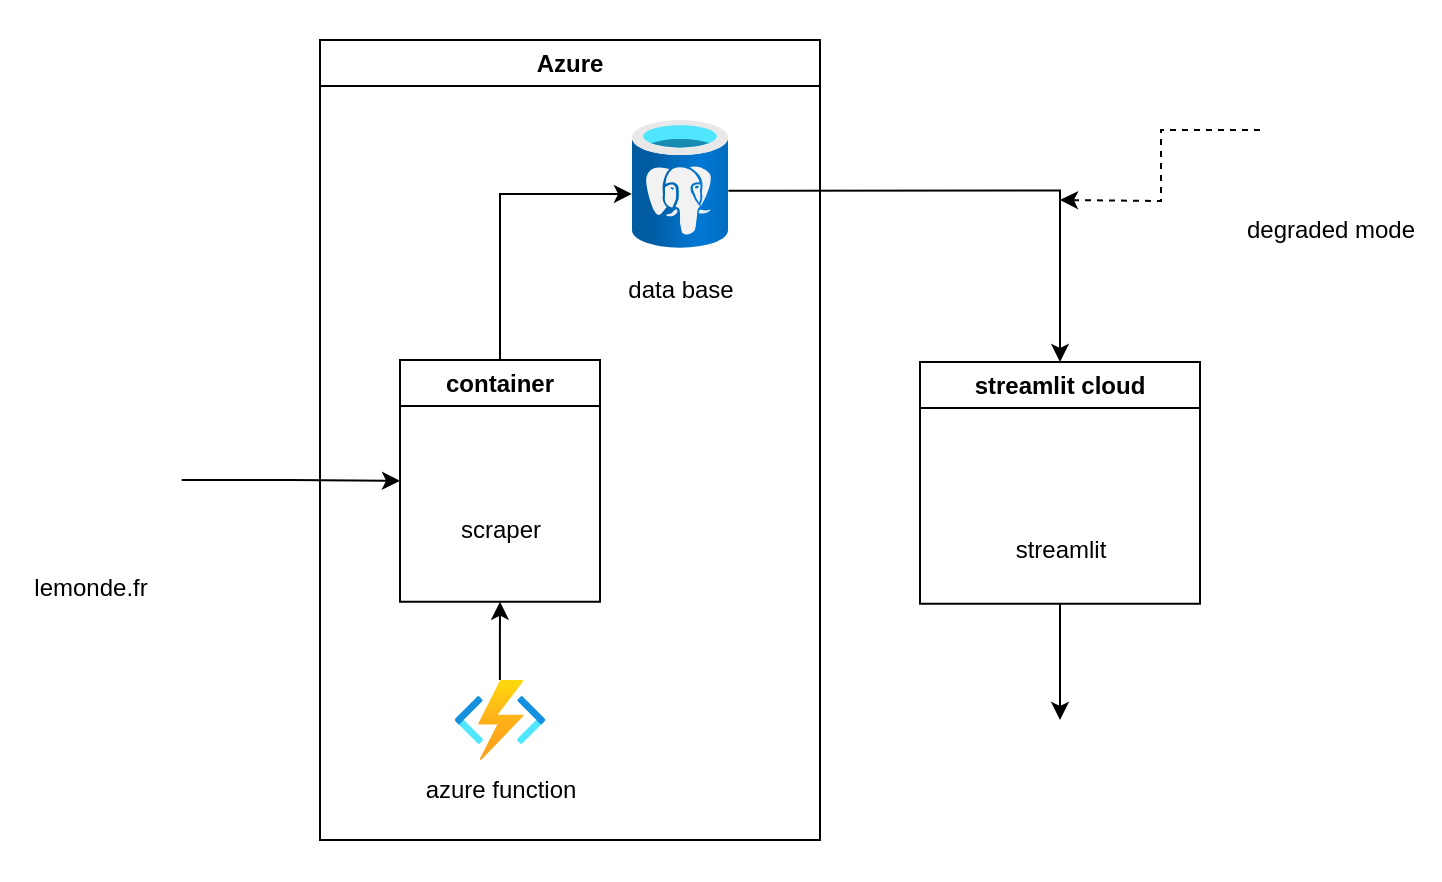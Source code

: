 <mxfile version="21.1.1" type="device">
  <diagram name="Page-1" id="c_ZCJNDN84q99_T3_w0r">
    <mxGraphModel dx="1434" dy="759" grid="1" gridSize="10" guides="1" tooltips="1" connect="1" arrows="1" fold="1" page="1" pageScale="1" pageWidth="850" pageHeight="1100" math="0" shadow="0">
      <root>
        <mxCell id="0" />
        <mxCell id="1" parent="0" />
        <mxCell id="ZjNlUAodU7pVC0Oni_or-3" value="Azure" style="swimlane;whiteSpace=wrap;html=1;startSize=23;" parent="1" vertex="1">
          <mxGeometry x="360" y="120" width="250" height="400" as="geometry" />
        </mxCell>
        <mxCell id="ZjNlUAodU7pVC0Oni_or-2" value="" style="aspect=fixed;html=1;points=[];align=center;image;fontSize=12;image=img/lib/azure2/databases/Azure_Database_PostgreSQL_Server.svg;" parent="ZjNlUAodU7pVC0Oni_or-3" vertex="1">
          <mxGeometry x="156" y="40" width="48" height="64" as="geometry" />
        </mxCell>
        <mxCell id="BFJ1nqE_ifQcU44rOeub-17" value="" style="aspect=fixed;html=1;points=[];align=center;image;fontSize=12;image=img/lib/azure2/compute/Function_Apps.svg;" parent="ZjNlUAodU7pVC0Oni_or-3" vertex="1">
          <mxGeometry x="67.33" y="320" width="45.33" height="40" as="geometry" />
        </mxCell>
        <mxCell id="BFJ1nqE_ifQcU44rOeub-19" value="azure function" style="text;html=1;align=center;verticalAlign=middle;resizable=0;points=[];autosize=1;strokeColor=none;fillColor=none;" parent="ZjNlUAodU7pVC0Oni_or-3" vertex="1">
          <mxGeometry x="40.0" y="360" width="100" height="30" as="geometry" />
        </mxCell>
        <mxCell id="BFJ1nqE_ifQcU44rOeub-1" value="container" style="swimlane;whiteSpace=wrap;html=1;" parent="ZjNlUAodU7pVC0Oni_or-3" vertex="1">
          <mxGeometry x="40.0" y="160" width="100" height="120.87" as="geometry" />
        </mxCell>
        <mxCell id="BFJ1nqE_ifQcU44rOeub-7" value="" style="shape=image;imageAspect=0;aspect=fixed;verticalLabelPosition=bottom;verticalAlign=top;image=https://upload.wikimedia.org/wikipedia/commons/thumb/c/c3/Python-logo-notext.svg/1869px-Python-logo-notext.svg.png;" parent="BFJ1nqE_ifQcU44rOeub-1" vertex="1">
          <mxGeometry x="31.73" y="30" width="36.54" height="40" as="geometry" />
        </mxCell>
        <mxCell id="BFJ1nqE_ifQcU44rOeub-9" value="scraper" style="text;html=1;align=center;verticalAlign=middle;resizable=0;points=[];autosize=1;strokeColor=none;fillColor=none;" parent="BFJ1nqE_ifQcU44rOeub-1" vertex="1">
          <mxGeometry x="20.0" y="70" width="60" height="30" as="geometry" />
        </mxCell>
        <mxCell id="BFJ1nqE_ifQcU44rOeub-12" style="edgeStyle=orthogonalEdgeStyle;rounded=0;orthogonalLoop=1;jettySize=auto;html=1;exitX=0.5;exitY=0;exitDx=0;exitDy=0;entryX=0;entryY=0.578;entryDx=0;entryDy=0;entryPerimeter=0;" parent="ZjNlUAodU7pVC0Oni_or-3" source="BFJ1nqE_ifQcU44rOeub-1" target="ZjNlUAodU7pVC0Oni_or-2" edge="1">
          <mxGeometry relative="1" as="geometry" />
        </mxCell>
        <mxCell id="BFJ1nqE_ifQcU44rOeub-18" style="edgeStyle=orthogonalEdgeStyle;rounded=0;orthogonalLoop=1;jettySize=auto;html=1;entryX=0.5;entryY=1;entryDx=0;entryDy=0;" parent="ZjNlUAodU7pVC0Oni_or-3" source="BFJ1nqE_ifQcU44rOeub-17" target="BFJ1nqE_ifQcU44rOeub-1" edge="1">
          <mxGeometry relative="1" as="geometry" />
        </mxCell>
        <mxCell id="BFJ1nqE_ifQcU44rOeub-10" value="data base" style="text;html=1;align=center;verticalAlign=middle;resizable=0;points=[];autosize=1;strokeColor=none;fillColor=none;" parent="ZjNlUAodU7pVC0Oni_or-3" vertex="1">
          <mxGeometry x="140" y="110" width="80" height="30" as="geometry" />
        </mxCell>
        <mxCell id="BFJ1nqE_ifQcU44rOeub-11" style="edgeStyle=orthogonalEdgeStyle;rounded=0;orthogonalLoop=1;jettySize=auto;html=1;exitX=1;exitY=0.5;exitDx=0;exitDy=0;entryX=0;entryY=0.5;entryDx=0;entryDy=0;" parent="1" source="BFJ1nqE_ifQcU44rOeub-4" target="BFJ1nqE_ifQcU44rOeub-1" edge="1">
          <mxGeometry relative="1" as="geometry" />
        </mxCell>
        <mxCell id="BFJ1nqE_ifQcU44rOeub-4" value="" style="shape=image;imageAspect=0;aspect=fixed;verticalLabelPosition=bottom;verticalAlign=top;image=https://e7.pngegg.com/pngimages/928/235/png-clipart-internet-world-wide-web-world-wide-web-consortium-world-wide-web-web-design-search-engine-optimization.png;" parent="1" vertex="1">
          <mxGeometry x="200" y="300" width="90.83" height="80" as="geometry" />
        </mxCell>
        <mxCell id="BFJ1nqE_ifQcU44rOeub-6" value="&lt;div&gt;lemonde.fr&lt;/div&gt;" style="text;html=1;align=center;verticalAlign=middle;resizable=0;points=[];autosize=1;strokeColor=none;fillColor=none;" parent="1" vertex="1">
          <mxGeometry x="205.41" y="379.13" width="80" height="30" as="geometry" />
        </mxCell>
        <mxCell id="BFJ1nqE_ifQcU44rOeub-14" value="" style="shape=image;imageAspect=0;aspect=fixed;verticalLabelPosition=bottom;verticalAlign=top;image=https://img.freepik.com/free-icon/user-with-computer-monitor-bar-graphs_318-49594.jpg;" parent="1" vertex="1">
          <mxGeometry x="690" y="460" width="80" height="80" as="geometry" />
        </mxCell>
        <mxCell id="BFJ1nqE_ifQcU44rOeub-24" style="edgeStyle=orthogonalEdgeStyle;rounded=0;orthogonalLoop=1;jettySize=auto;html=1;entryX=0.5;entryY=0;entryDx=0;entryDy=0;exitX=0.5;exitY=1;exitDx=0;exitDy=0;" parent="1" source="BFJ1nqE_ifQcU44rOeub-20" target="BFJ1nqE_ifQcU44rOeub-14" edge="1">
          <mxGeometry relative="1" as="geometry" />
        </mxCell>
        <mxCell id="BFJ1nqE_ifQcU44rOeub-20" value="streamlit cloud" style="swimlane;whiteSpace=wrap;html=1;" parent="1" vertex="1">
          <mxGeometry x="660" y="281" width="140" height="120.87" as="geometry" />
        </mxCell>
        <mxCell id="BFJ1nqE_ifQcU44rOeub-21" value="" style="shape=image;imageAspect=0;aspect=fixed;verticalLabelPosition=bottom;verticalAlign=top;image=https://upload.wikimedia.org/wikipedia/commons/thumb/c/c3/Python-logo-notext.svg/1869px-Python-logo-notext.svg.png;" parent="BFJ1nqE_ifQcU44rOeub-20" vertex="1">
          <mxGeometry x="51.73" y="39" width="36.54" height="40" as="geometry" />
        </mxCell>
        <mxCell id="BFJ1nqE_ifQcU44rOeub-22" value="streamlit" style="text;html=1;align=center;verticalAlign=middle;resizable=0;points=[];autosize=1;strokeColor=none;fillColor=none;" parent="BFJ1nqE_ifQcU44rOeub-20" vertex="1">
          <mxGeometry x="35.0" y="79" width="70" height="30" as="geometry" />
        </mxCell>
        <mxCell id="BFJ1nqE_ifQcU44rOeub-23" style="edgeStyle=orthogonalEdgeStyle;rounded=0;orthogonalLoop=1;jettySize=auto;html=1;entryX=0.5;entryY=0;entryDx=0;entryDy=0;exitX=1.004;exitY=0.552;exitDx=0;exitDy=0;exitPerimeter=0;" parent="1" source="ZjNlUAodU7pVC0Oni_or-2" target="BFJ1nqE_ifQcU44rOeub-20" edge="1">
          <mxGeometry relative="1" as="geometry" />
        </mxCell>
        <mxCell id="KbO2PQ0m4i_ZOW4Q5I0f-1" value="" style="shape=image;verticalLabelPosition=bottom;labelBackgroundColor=default;verticalAlign=top;aspect=fixed;imageAspect=0;image=https://swimburger.net/media/ppnn3pcl/azure.png;" parent="1" vertex="1">
          <mxGeometry x="350" y="100" width="50" height="50" as="geometry" />
        </mxCell>
        <mxCell id="KbO2PQ0m4i_ZOW4Q5I0f-4" value="" style="shape=image;imageAspect=0;aspect=fixed;verticalLabelPosition=bottom;verticalAlign=top;image=https://d25hn4jiqx5f7l.cloudfront.net/companies/logos/medium/streamlit_1614817555.png?1614817555;" parent="1" vertex="1">
          <mxGeometry x="770" y="260" width="72.73" height="40" as="geometry" />
        </mxCell>
        <mxCell id="Mh8Jvy5w5q4MH01YW7NA-5" style="edgeStyle=orthogonalEdgeStyle;rounded=0;orthogonalLoop=1;jettySize=auto;html=1;exitX=0;exitY=0.5;exitDx=0;exitDy=0;dashed=1;" edge="1" parent="1" source="Mh8Jvy5w5q4MH01YW7NA-1">
          <mxGeometry relative="1" as="geometry">
            <mxPoint x="730" y="200" as="targetPoint" />
          </mxGeometry>
        </mxCell>
        <mxCell id="Mh8Jvy5w5q4MH01YW7NA-1" value="" style="shape=image;html=1;verticalAlign=top;verticalLabelPosition=bottom;labelBackgroundColor=#ffffff;imageAspect=0;aspect=fixed;image=https://cdn1.iconfinder.com/data/icons/bootstrap-vol-3/16/filetype-csv-128.png" vertex="1" parent="1">
          <mxGeometry x="830" y="130" width="70" height="70" as="geometry" />
        </mxCell>
        <mxCell id="Mh8Jvy5w5q4MH01YW7NA-6" value="&lt;div&gt;degraded mode&lt;/div&gt;" style="text;html=1;align=center;verticalAlign=middle;resizable=0;points=[];autosize=1;strokeColor=none;fillColor=none;" vertex="1" parent="1">
          <mxGeometry x="810" y="200" width="110" height="30" as="geometry" />
        </mxCell>
      </root>
    </mxGraphModel>
  </diagram>
</mxfile>
